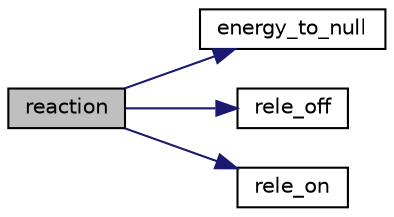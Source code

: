 digraph "reaction"
{
 // LATEX_PDF_SIZE
  edge [fontname="Helvetica",fontsize="10",labelfontname="Helvetica",labelfontsize="10"];
  node [fontname="Helvetica",fontsize="10",shape=record];
  rankdir="LR";
  Node1 [label="reaction",height=0.2,width=0.4,color="black", fillcolor="grey75", style="filled", fontcolor="black",tooltip=" "];
  Node1 -> Node2 [color="midnightblue",fontsize="10",style="solid",fontname="Helvetica"];
  Node2 [label="energy_to_null",height=0.2,width=0.4,color="black", fillcolor="white", style="filled",URL="$_u_a_r_t_8h.html#a54c6651a5399ac3d6975ab0a84e1e26a",tooltip="resets the energy count"];
  Node1 -> Node3 [color="midnightblue",fontsize="10",style="solid",fontname="Helvetica"];
  Node3 [label="rele_off",height=0.2,width=0.4,color="black", fillcolor="white", style="filled",URL="$regulator_8h.html#aabf59107cce06edc3df9c5c5d4c1a2a4",tooltip="relay shutdown"];
  Node1 -> Node4 [color="midnightblue",fontsize="10",style="solid",fontname="Helvetica"];
  Node4 [label="rele_on",height=0.2,width=0.4,color="black", fillcolor="white", style="filled",URL="$regulator_8h.html#af6016fb9eaca0c6135b9b8ed217eb816",tooltip="enabling the relay"];
}
